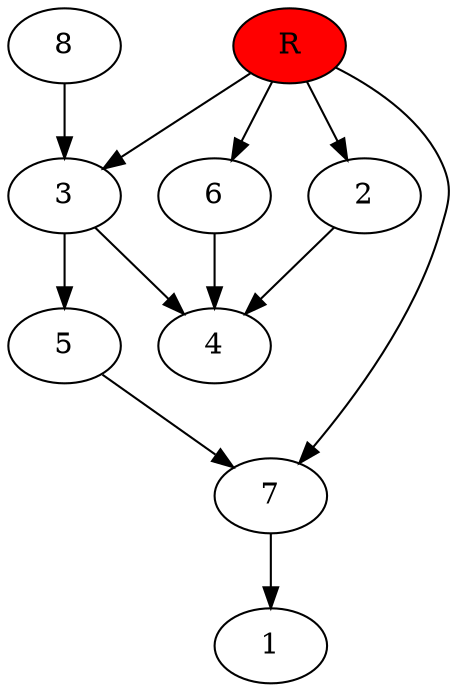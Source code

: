 digraph prb34495 {
	1
	2
	3
	4
	5
	6
	7
	8
	R [fillcolor="#ff0000" style=filled]
	2 -> 4
	3 -> 4
	3 -> 5
	5 -> 7
	6 -> 4
	7 -> 1
	8 -> 3
	R -> 2
	R -> 3
	R -> 6
	R -> 7
}
